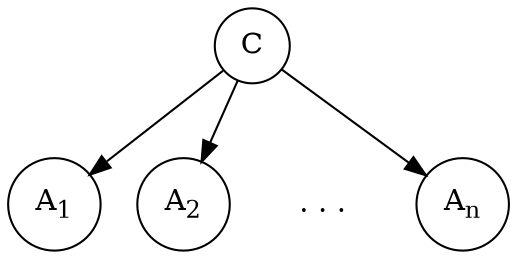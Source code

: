 digraph {
  C [label="C",shape=circle];
  A1 [label=<A<sub>1</sub>>,shape=circle];
  A2 [label=<A<sub>2</sub>>,shape=circle];
  ldots [label=". . .",shape=plaintext];
  An [label=<A<sub>n</sub>>,shape=circle];

  C->A1;
  C->A2;
  C->ldots [style=invis];
  C->An;

  rank=same; C;
  rank=same; A1; A2; ldots; An;
}
